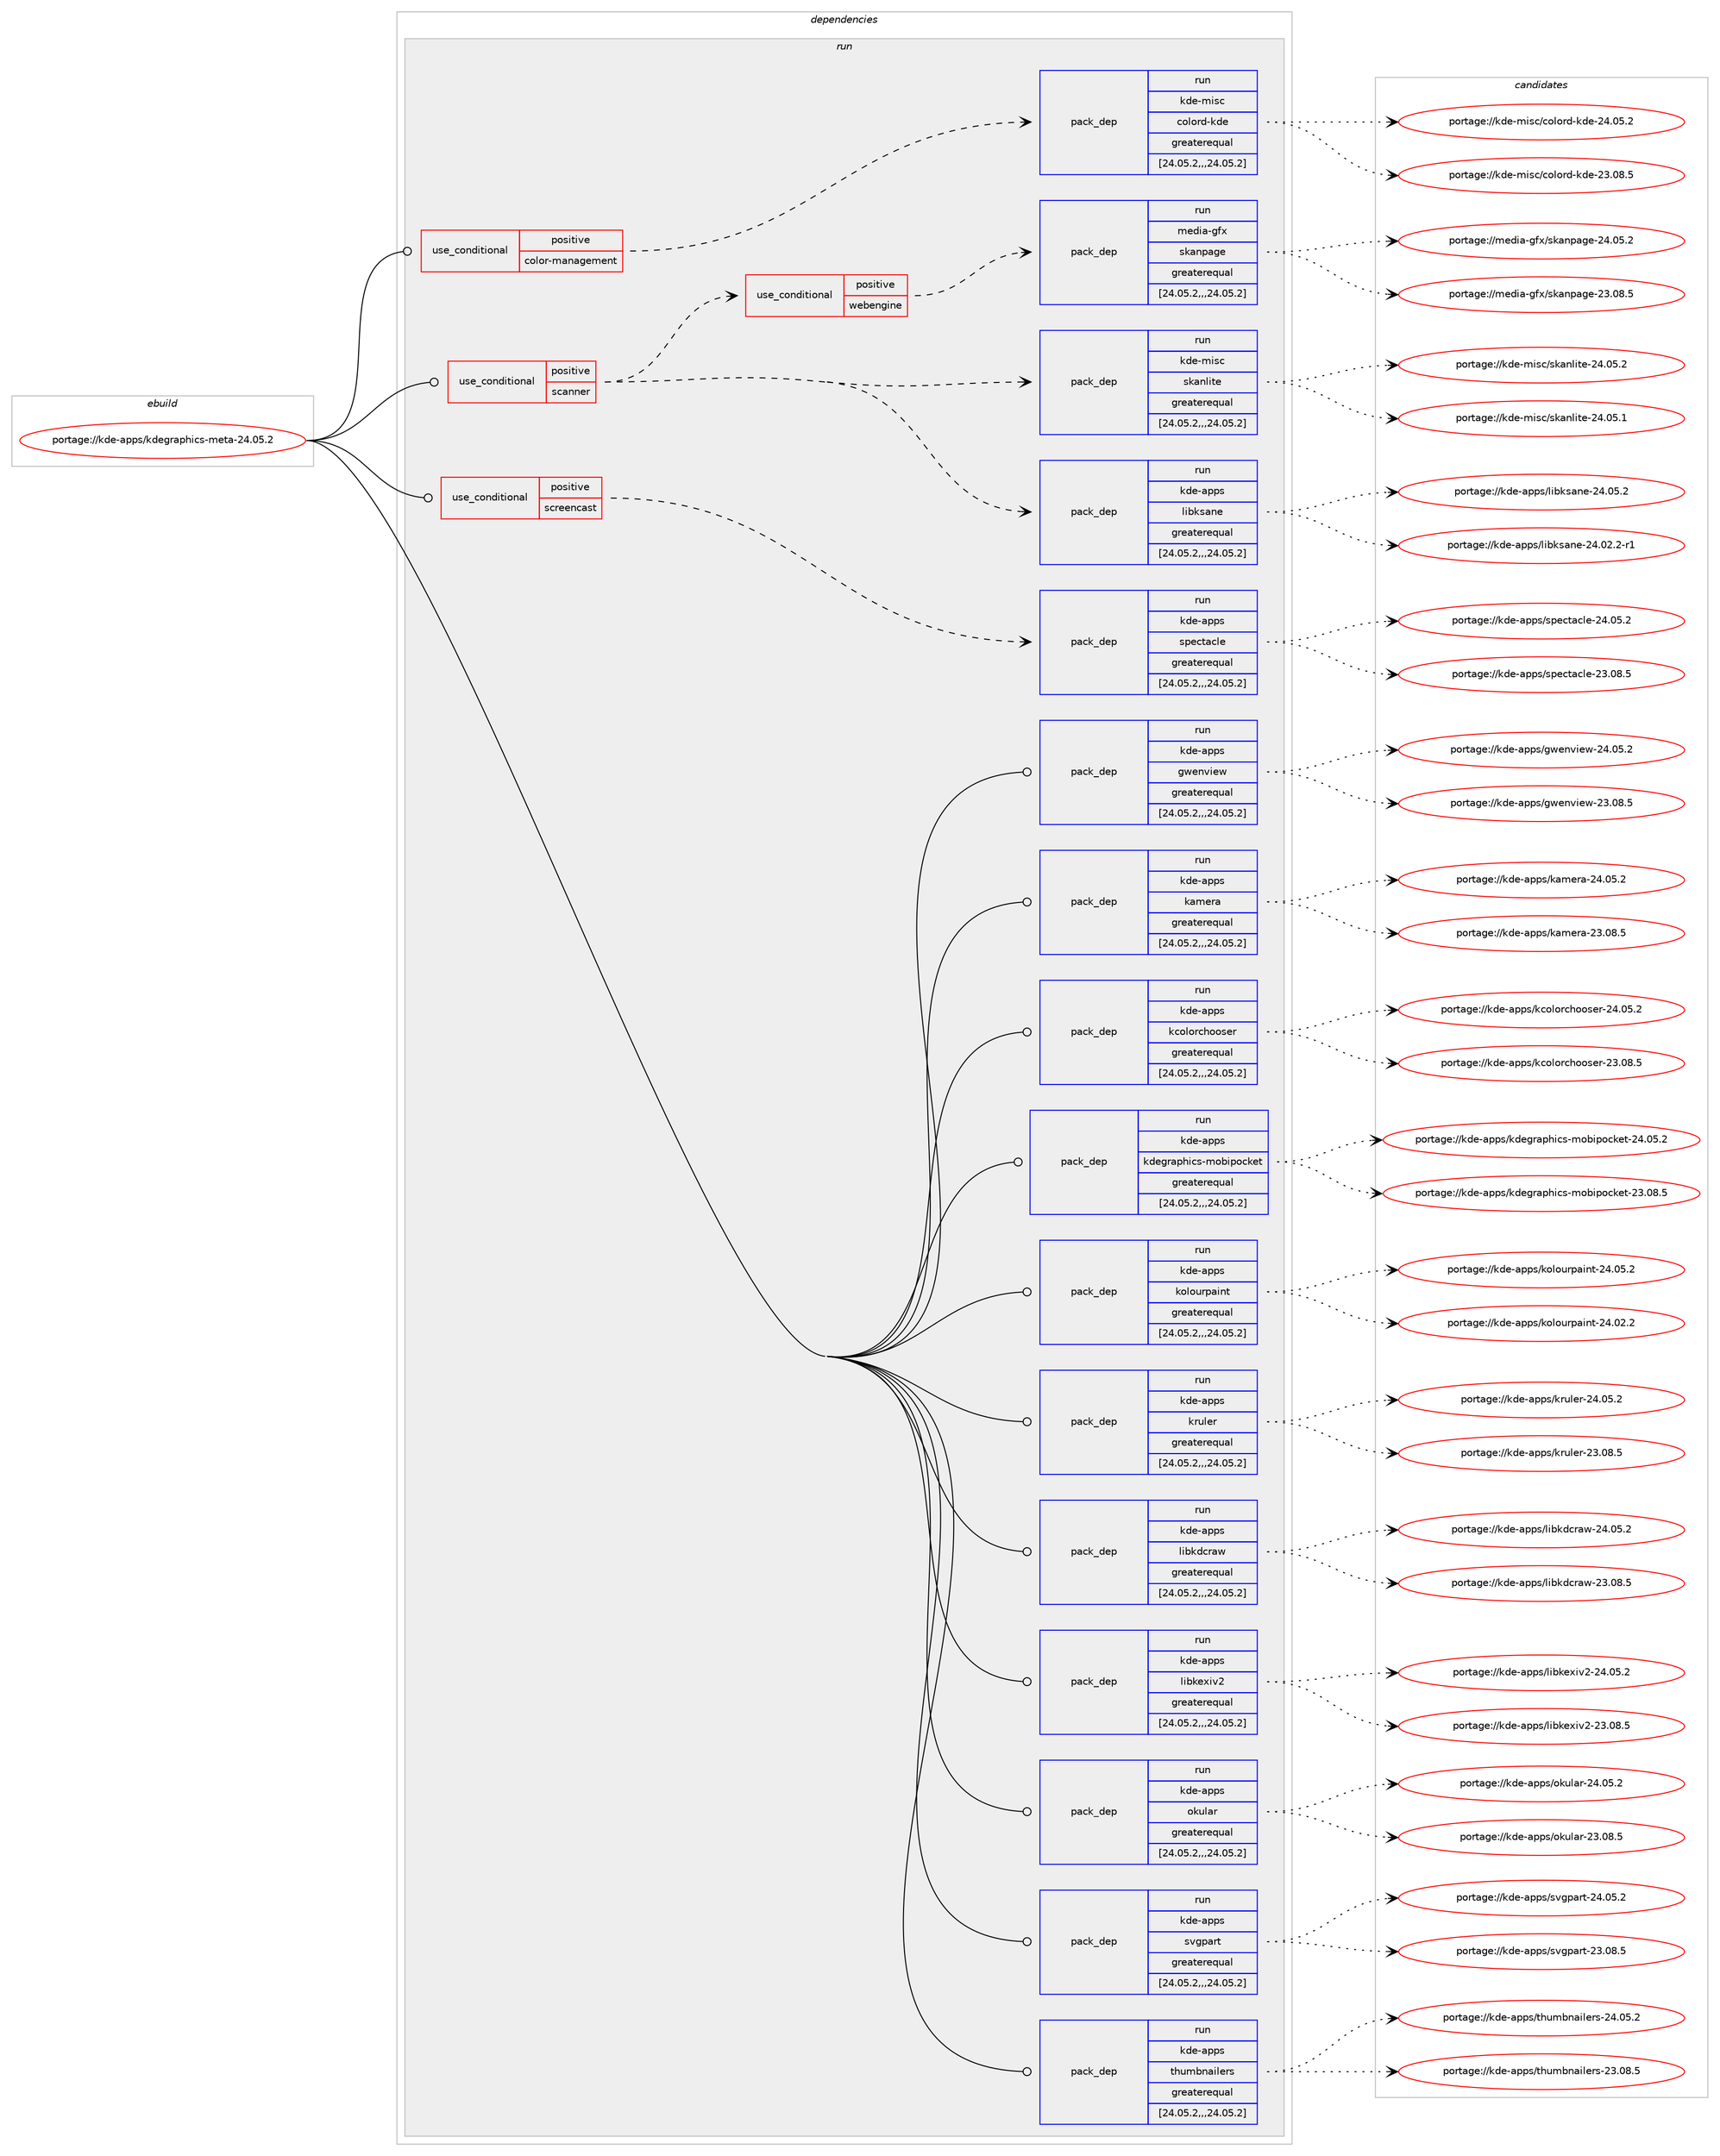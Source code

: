 digraph prolog {

# *************
# Graph options
# *************

newrank=true;
concentrate=true;
compound=true;
graph [rankdir=LR,fontname=Helvetica,fontsize=10,ranksep=1.5];#, ranksep=2.5, nodesep=0.2];
edge  [arrowhead=vee];
node  [fontname=Helvetica,fontsize=10];

# **********
# The ebuild
# **********

subgraph cluster_leftcol {
color=gray;
label=<<i>ebuild</i>>;
id [label="portage://kde-apps/kdegraphics-meta-24.05.2", color=red, width=4, href="../kde-apps/kdegraphics-meta-24.05.2.svg"];
}

# ****************
# The dependencies
# ****************

subgraph cluster_midcol {
color=gray;
label=<<i>dependencies</i>>;
subgraph cluster_compile {
fillcolor="#eeeeee";
style=filled;
label=<<i>compile</i>>;
}
subgraph cluster_compileandrun {
fillcolor="#eeeeee";
style=filled;
label=<<i>compile and run</i>>;
}
subgraph cluster_run {
fillcolor="#eeeeee";
style=filled;
label=<<i>run</i>>;
subgraph cond67204 {
dependency252109 [label=<<TABLE BORDER="0" CELLBORDER="1" CELLSPACING="0" CELLPADDING="4"><TR><TD ROWSPAN="3" CELLPADDING="10">use_conditional</TD></TR><TR><TD>positive</TD></TR><TR><TD>color-management</TD></TR></TABLE>>, shape=none, color=red];
subgraph pack183139 {
dependency252110 [label=<<TABLE BORDER="0" CELLBORDER="1" CELLSPACING="0" CELLPADDING="4" WIDTH="220"><TR><TD ROWSPAN="6" CELLPADDING="30">pack_dep</TD></TR><TR><TD WIDTH="110">run</TD></TR><TR><TD>kde-misc</TD></TR><TR><TD>colord-kde</TD></TR><TR><TD>greaterequal</TD></TR><TR><TD>[24.05.2,,,24.05.2]</TD></TR></TABLE>>, shape=none, color=blue];
}
dependency252109:e -> dependency252110:w [weight=20,style="dashed",arrowhead="vee"];
}
id:e -> dependency252109:w [weight=20,style="solid",arrowhead="odot"];
subgraph cond67205 {
dependency252111 [label=<<TABLE BORDER="0" CELLBORDER="1" CELLSPACING="0" CELLPADDING="4"><TR><TD ROWSPAN="3" CELLPADDING="10">use_conditional</TD></TR><TR><TD>positive</TD></TR><TR><TD>scanner</TD></TR></TABLE>>, shape=none, color=red];
subgraph pack183140 {
dependency252112 [label=<<TABLE BORDER="0" CELLBORDER="1" CELLSPACING="0" CELLPADDING="4" WIDTH="220"><TR><TD ROWSPAN="6" CELLPADDING="30">pack_dep</TD></TR><TR><TD WIDTH="110">run</TD></TR><TR><TD>kde-apps</TD></TR><TR><TD>libksane</TD></TR><TR><TD>greaterequal</TD></TR><TR><TD>[24.05.2,,,24.05.2]</TD></TR></TABLE>>, shape=none, color=blue];
}
dependency252111:e -> dependency252112:w [weight=20,style="dashed",arrowhead="vee"];
subgraph pack183141 {
dependency252113 [label=<<TABLE BORDER="0" CELLBORDER="1" CELLSPACING="0" CELLPADDING="4" WIDTH="220"><TR><TD ROWSPAN="6" CELLPADDING="30">pack_dep</TD></TR><TR><TD WIDTH="110">run</TD></TR><TR><TD>kde-misc</TD></TR><TR><TD>skanlite</TD></TR><TR><TD>greaterequal</TD></TR><TR><TD>[24.05.2,,,24.05.2]</TD></TR></TABLE>>, shape=none, color=blue];
}
dependency252111:e -> dependency252113:w [weight=20,style="dashed",arrowhead="vee"];
subgraph cond67206 {
dependency252114 [label=<<TABLE BORDER="0" CELLBORDER="1" CELLSPACING="0" CELLPADDING="4"><TR><TD ROWSPAN="3" CELLPADDING="10">use_conditional</TD></TR><TR><TD>positive</TD></TR><TR><TD>webengine</TD></TR></TABLE>>, shape=none, color=red];
subgraph pack183142 {
dependency252115 [label=<<TABLE BORDER="0" CELLBORDER="1" CELLSPACING="0" CELLPADDING="4" WIDTH="220"><TR><TD ROWSPAN="6" CELLPADDING="30">pack_dep</TD></TR><TR><TD WIDTH="110">run</TD></TR><TR><TD>media-gfx</TD></TR><TR><TD>skanpage</TD></TR><TR><TD>greaterequal</TD></TR><TR><TD>[24.05.2,,,24.05.2]</TD></TR></TABLE>>, shape=none, color=blue];
}
dependency252114:e -> dependency252115:w [weight=20,style="dashed",arrowhead="vee"];
}
dependency252111:e -> dependency252114:w [weight=20,style="dashed",arrowhead="vee"];
}
id:e -> dependency252111:w [weight=20,style="solid",arrowhead="odot"];
subgraph cond67207 {
dependency252116 [label=<<TABLE BORDER="0" CELLBORDER="1" CELLSPACING="0" CELLPADDING="4"><TR><TD ROWSPAN="3" CELLPADDING="10">use_conditional</TD></TR><TR><TD>positive</TD></TR><TR><TD>screencast</TD></TR></TABLE>>, shape=none, color=red];
subgraph pack183143 {
dependency252117 [label=<<TABLE BORDER="0" CELLBORDER="1" CELLSPACING="0" CELLPADDING="4" WIDTH="220"><TR><TD ROWSPAN="6" CELLPADDING="30">pack_dep</TD></TR><TR><TD WIDTH="110">run</TD></TR><TR><TD>kde-apps</TD></TR><TR><TD>spectacle</TD></TR><TR><TD>greaterequal</TD></TR><TR><TD>[24.05.2,,,24.05.2]</TD></TR></TABLE>>, shape=none, color=blue];
}
dependency252116:e -> dependency252117:w [weight=20,style="dashed",arrowhead="vee"];
}
id:e -> dependency252116:w [weight=20,style="solid",arrowhead="odot"];
subgraph pack183144 {
dependency252118 [label=<<TABLE BORDER="0" CELLBORDER="1" CELLSPACING="0" CELLPADDING="4" WIDTH="220"><TR><TD ROWSPAN="6" CELLPADDING="30">pack_dep</TD></TR><TR><TD WIDTH="110">run</TD></TR><TR><TD>kde-apps</TD></TR><TR><TD>gwenview</TD></TR><TR><TD>greaterequal</TD></TR><TR><TD>[24.05.2,,,24.05.2]</TD></TR></TABLE>>, shape=none, color=blue];
}
id:e -> dependency252118:w [weight=20,style="solid",arrowhead="odot"];
subgraph pack183145 {
dependency252119 [label=<<TABLE BORDER="0" CELLBORDER="1" CELLSPACING="0" CELLPADDING="4" WIDTH="220"><TR><TD ROWSPAN="6" CELLPADDING="30">pack_dep</TD></TR><TR><TD WIDTH="110">run</TD></TR><TR><TD>kde-apps</TD></TR><TR><TD>kamera</TD></TR><TR><TD>greaterequal</TD></TR><TR><TD>[24.05.2,,,24.05.2]</TD></TR></TABLE>>, shape=none, color=blue];
}
id:e -> dependency252119:w [weight=20,style="solid",arrowhead="odot"];
subgraph pack183146 {
dependency252120 [label=<<TABLE BORDER="0" CELLBORDER="1" CELLSPACING="0" CELLPADDING="4" WIDTH="220"><TR><TD ROWSPAN="6" CELLPADDING="30">pack_dep</TD></TR><TR><TD WIDTH="110">run</TD></TR><TR><TD>kde-apps</TD></TR><TR><TD>kcolorchooser</TD></TR><TR><TD>greaterequal</TD></TR><TR><TD>[24.05.2,,,24.05.2]</TD></TR></TABLE>>, shape=none, color=blue];
}
id:e -> dependency252120:w [weight=20,style="solid",arrowhead="odot"];
subgraph pack183147 {
dependency252121 [label=<<TABLE BORDER="0" CELLBORDER="1" CELLSPACING="0" CELLPADDING="4" WIDTH="220"><TR><TD ROWSPAN="6" CELLPADDING="30">pack_dep</TD></TR><TR><TD WIDTH="110">run</TD></TR><TR><TD>kde-apps</TD></TR><TR><TD>kdegraphics-mobipocket</TD></TR><TR><TD>greaterequal</TD></TR><TR><TD>[24.05.2,,,24.05.2]</TD></TR></TABLE>>, shape=none, color=blue];
}
id:e -> dependency252121:w [weight=20,style="solid",arrowhead="odot"];
subgraph pack183148 {
dependency252122 [label=<<TABLE BORDER="0" CELLBORDER="1" CELLSPACING="0" CELLPADDING="4" WIDTH="220"><TR><TD ROWSPAN="6" CELLPADDING="30">pack_dep</TD></TR><TR><TD WIDTH="110">run</TD></TR><TR><TD>kde-apps</TD></TR><TR><TD>kolourpaint</TD></TR><TR><TD>greaterequal</TD></TR><TR><TD>[24.05.2,,,24.05.2]</TD></TR></TABLE>>, shape=none, color=blue];
}
id:e -> dependency252122:w [weight=20,style="solid",arrowhead="odot"];
subgraph pack183149 {
dependency252123 [label=<<TABLE BORDER="0" CELLBORDER="1" CELLSPACING="0" CELLPADDING="4" WIDTH="220"><TR><TD ROWSPAN="6" CELLPADDING="30">pack_dep</TD></TR><TR><TD WIDTH="110">run</TD></TR><TR><TD>kde-apps</TD></TR><TR><TD>kruler</TD></TR><TR><TD>greaterequal</TD></TR><TR><TD>[24.05.2,,,24.05.2]</TD></TR></TABLE>>, shape=none, color=blue];
}
id:e -> dependency252123:w [weight=20,style="solid",arrowhead="odot"];
subgraph pack183150 {
dependency252124 [label=<<TABLE BORDER="0" CELLBORDER="1" CELLSPACING="0" CELLPADDING="4" WIDTH="220"><TR><TD ROWSPAN="6" CELLPADDING="30">pack_dep</TD></TR><TR><TD WIDTH="110">run</TD></TR><TR><TD>kde-apps</TD></TR><TR><TD>libkdcraw</TD></TR><TR><TD>greaterequal</TD></TR><TR><TD>[24.05.2,,,24.05.2]</TD></TR></TABLE>>, shape=none, color=blue];
}
id:e -> dependency252124:w [weight=20,style="solid",arrowhead="odot"];
subgraph pack183151 {
dependency252125 [label=<<TABLE BORDER="0" CELLBORDER="1" CELLSPACING="0" CELLPADDING="4" WIDTH="220"><TR><TD ROWSPAN="6" CELLPADDING="30">pack_dep</TD></TR><TR><TD WIDTH="110">run</TD></TR><TR><TD>kde-apps</TD></TR><TR><TD>libkexiv2</TD></TR><TR><TD>greaterequal</TD></TR><TR><TD>[24.05.2,,,24.05.2]</TD></TR></TABLE>>, shape=none, color=blue];
}
id:e -> dependency252125:w [weight=20,style="solid",arrowhead="odot"];
subgraph pack183152 {
dependency252126 [label=<<TABLE BORDER="0" CELLBORDER="1" CELLSPACING="0" CELLPADDING="4" WIDTH="220"><TR><TD ROWSPAN="6" CELLPADDING="30">pack_dep</TD></TR><TR><TD WIDTH="110">run</TD></TR><TR><TD>kde-apps</TD></TR><TR><TD>okular</TD></TR><TR><TD>greaterequal</TD></TR><TR><TD>[24.05.2,,,24.05.2]</TD></TR></TABLE>>, shape=none, color=blue];
}
id:e -> dependency252126:w [weight=20,style="solid",arrowhead="odot"];
subgraph pack183153 {
dependency252127 [label=<<TABLE BORDER="0" CELLBORDER="1" CELLSPACING="0" CELLPADDING="4" WIDTH="220"><TR><TD ROWSPAN="6" CELLPADDING="30">pack_dep</TD></TR><TR><TD WIDTH="110">run</TD></TR><TR><TD>kde-apps</TD></TR><TR><TD>svgpart</TD></TR><TR><TD>greaterequal</TD></TR><TR><TD>[24.05.2,,,24.05.2]</TD></TR></TABLE>>, shape=none, color=blue];
}
id:e -> dependency252127:w [weight=20,style="solid",arrowhead="odot"];
subgraph pack183154 {
dependency252128 [label=<<TABLE BORDER="0" CELLBORDER="1" CELLSPACING="0" CELLPADDING="4" WIDTH="220"><TR><TD ROWSPAN="6" CELLPADDING="30">pack_dep</TD></TR><TR><TD WIDTH="110">run</TD></TR><TR><TD>kde-apps</TD></TR><TR><TD>thumbnailers</TD></TR><TR><TD>greaterequal</TD></TR><TR><TD>[24.05.2,,,24.05.2]</TD></TR></TABLE>>, shape=none, color=blue];
}
id:e -> dependency252128:w [weight=20,style="solid",arrowhead="odot"];
}
}

# **************
# The candidates
# **************

subgraph cluster_choices {
rank=same;
color=gray;
label=<<i>candidates</i>>;

subgraph choice183139 {
color=black;
nodesep=1;
choice10710010145109105115994799111108111114100451071001014550524648534650 [label="portage://kde-misc/colord-kde-24.05.2", color=red, width=4,href="../kde-misc/colord-kde-24.05.2.svg"];
choice10710010145109105115994799111108111114100451071001014550514648564653 [label="portage://kde-misc/colord-kde-23.08.5", color=red, width=4,href="../kde-misc/colord-kde-23.08.5.svg"];
dependency252110:e -> choice10710010145109105115994799111108111114100451071001014550524648534650:w [style=dotted,weight="100"];
dependency252110:e -> choice10710010145109105115994799111108111114100451071001014550514648564653:w [style=dotted,weight="100"];
}
subgraph choice183140 {
color=black;
nodesep=1;
choice10710010145971121121154710810598107115971101014550524648534650 [label="portage://kde-apps/libksane-24.05.2", color=red, width=4,href="../kde-apps/libksane-24.05.2.svg"];
choice107100101459711211211547108105981071159711010145505246485046504511449 [label="portage://kde-apps/libksane-24.02.2-r1", color=red, width=4,href="../kde-apps/libksane-24.02.2-r1.svg"];
dependency252112:e -> choice10710010145971121121154710810598107115971101014550524648534650:w [style=dotted,weight="100"];
dependency252112:e -> choice107100101459711211211547108105981071159711010145505246485046504511449:w [style=dotted,weight="100"];
}
subgraph choice183141 {
color=black;
nodesep=1;
choice107100101451091051159947115107971101081051161014550524648534650 [label="portage://kde-misc/skanlite-24.05.2", color=red, width=4,href="../kde-misc/skanlite-24.05.2.svg"];
choice107100101451091051159947115107971101081051161014550524648534649 [label="portage://kde-misc/skanlite-24.05.1", color=red, width=4,href="../kde-misc/skanlite-24.05.1.svg"];
dependency252113:e -> choice107100101451091051159947115107971101081051161014550524648534650:w [style=dotted,weight="100"];
dependency252113:e -> choice107100101451091051159947115107971101081051161014550524648534649:w [style=dotted,weight="100"];
}
subgraph choice183142 {
color=black;
nodesep=1;
choice10910110010597451031021204711510797110112971031014550524648534650 [label="portage://media-gfx/skanpage-24.05.2", color=red, width=4,href="../media-gfx/skanpage-24.05.2.svg"];
choice10910110010597451031021204711510797110112971031014550514648564653 [label="portage://media-gfx/skanpage-23.08.5", color=red, width=4,href="../media-gfx/skanpage-23.08.5.svg"];
dependency252115:e -> choice10910110010597451031021204711510797110112971031014550524648534650:w [style=dotted,weight="100"];
dependency252115:e -> choice10910110010597451031021204711510797110112971031014550514648564653:w [style=dotted,weight="100"];
}
subgraph choice183143 {
color=black;
nodesep=1;
choice1071001014597112112115471151121019911697991081014550524648534650 [label="portage://kde-apps/spectacle-24.05.2", color=red, width=4,href="../kde-apps/spectacle-24.05.2.svg"];
choice1071001014597112112115471151121019911697991081014550514648564653 [label="portage://kde-apps/spectacle-23.08.5", color=red, width=4,href="../kde-apps/spectacle-23.08.5.svg"];
dependency252117:e -> choice1071001014597112112115471151121019911697991081014550524648534650:w [style=dotted,weight="100"];
dependency252117:e -> choice1071001014597112112115471151121019911697991081014550514648564653:w [style=dotted,weight="100"];
}
subgraph choice183144 {
color=black;
nodesep=1;
choice1071001014597112112115471031191011101181051011194550524648534650 [label="portage://kde-apps/gwenview-24.05.2", color=red, width=4,href="../kde-apps/gwenview-24.05.2.svg"];
choice1071001014597112112115471031191011101181051011194550514648564653 [label="portage://kde-apps/gwenview-23.08.5", color=red, width=4,href="../kde-apps/gwenview-23.08.5.svg"];
dependency252118:e -> choice1071001014597112112115471031191011101181051011194550524648534650:w [style=dotted,weight="100"];
dependency252118:e -> choice1071001014597112112115471031191011101181051011194550514648564653:w [style=dotted,weight="100"];
}
subgraph choice183145 {
color=black;
nodesep=1;
choice10710010145971121121154710797109101114974550524648534650 [label="portage://kde-apps/kamera-24.05.2", color=red, width=4,href="../kde-apps/kamera-24.05.2.svg"];
choice10710010145971121121154710797109101114974550514648564653 [label="portage://kde-apps/kamera-23.08.5", color=red, width=4,href="../kde-apps/kamera-23.08.5.svg"];
dependency252119:e -> choice10710010145971121121154710797109101114974550524648534650:w [style=dotted,weight="100"];
dependency252119:e -> choice10710010145971121121154710797109101114974550514648564653:w [style=dotted,weight="100"];
}
subgraph choice183146 {
color=black;
nodesep=1;
choice10710010145971121121154710799111108111114991041111111151011144550524648534650 [label="portage://kde-apps/kcolorchooser-24.05.2", color=red, width=4,href="../kde-apps/kcolorchooser-24.05.2.svg"];
choice10710010145971121121154710799111108111114991041111111151011144550514648564653 [label="portage://kde-apps/kcolorchooser-23.08.5", color=red, width=4,href="../kde-apps/kcolorchooser-23.08.5.svg"];
dependency252120:e -> choice10710010145971121121154710799111108111114991041111111151011144550524648534650:w [style=dotted,weight="100"];
dependency252120:e -> choice10710010145971121121154710799111108111114991041111111151011144550514648564653:w [style=dotted,weight="100"];
}
subgraph choice183147 {
color=black;
nodesep=1;
choice10710010145971121121154710710010110311497112104105991154510911198105112111991071011164550524648534650 [label="portage://kde-apps/kdegraphics-mobipocket-24.05.2", color=red, width=4,href="../kde-apps/kdegraphics-mobipocket-24.05.2.svg"];
choice10710010145971121121154710710010110311497112104105991154510911198105112111991071011164550514648564653 [label="portage://kde-apps/kdegraphics-mobipocket-23.08.5", color=red, width=4,href="../kde-apps/kdegraphics-mobipocket-23.08.5.svg"];
dependency252121:e -> choice10710010145971121121154710710010110311497112104105991154510911198105112111991071011164550524648534650:w [style=dotted,weight="100"];
dependency252121:e -> choice10710010145971121121154710710010110311497112104105991154510911198105112111991071011164550514648564653:w [style=dotted,weight="100"];
}
subgraph choice183148 {
color=black;
nodesep=1;
choice107100101459711211211547107111108111117114112971051101164550524648534650 [label="portage://kde-apps/kolourpaint-24.05.2", color=red, width=4,href="../kde-apps/kolourpaint-24.05.2.svg"];
choice107100101459711211211547107111108111117114112971051101164550524648504650 [label="portage://kde-apps/kolourpaint-24.02.2", color=red, width=4,href="../kde-apps/kolourpaint-24.02.2.svg"];
dependency252122:e -> choice107100101459711211211547107111108111117114112971051101164550524648534650:w [style=dotted,weight="100"];
dependency252122:e -> choice107100101459711211211547107111108111117114112971051101164550524648504650:w [style=dotted,weight="100"];
}
subgraph choice183149 {
color=black;
nodesep=1;
choice1071001014597112112115471071141171081011144550524648534650 [label="portage://kde-apps/kruler-24.05.2", color=red, width=4,href="../kde-apps/kruler-24.05.2.svg"];
choice1071001014597112112115471071141171081011144550514648564653 [label="portage://kde-apps/kruler-23.08.5", color=red, width=4,href="../kde-apps/kruler-23.08.5.svg"];
dependency252123:e -> choice1071001014597112112115471071141171081011144550524648534650:w [style=dotted,weight="100"];
dependency252123:e -> choice1071001014597112112115471071141171081011144550514648564653:w [style=dotted,weight="100"];
}
subgraph choice183150 {
color=black;
nodesep=1;
choice1071001014597112112115471081059810710099114971194550524648534650 [label="portage://kde-apps/libkdcraw-24.05.2", color=red, width=4,href="../kde-apps/libkdcraw-24.05.2.svg"];
choice1071001014597112112115471081059810710099114971194550514648564653 [label="portage://kde-apps/libkdcraw-23.08.5", color=red, width=4,href="../kde-apps/libkdcraw-23.08.5.svg"];
dependency252124:e -> choice1071001014597112112115471081059810710099114971194550524648534650:w [style=dotted,weight="100"];
dependency252124:e -> choice1071001014597112112115471081059810710099114971194550514648564653:w [style=dotted,weight="100"];
}
subgraph choice183151 {
color=black;
nodesep=1;
choice10710010145971121121154710810598107101120105118504550524648534650 [label="portage://kde-apps/libkexiv2-24.05.2", color=red, width=4,href="../kde-apps/libkexiv2-24.05.2.svg"];
choice10710010145971121121154710810598107101120105118504550514648564653 [label="portage://kde-apps/libkexiv2-23.08.5", color=red, width=4,href="../kde-apps/libkexiv2-23.08.5.svg"];
dependency252125:e -> choice10710010145971121121154710810598107101120105118504550524648534650:w [style=dotted,weight="100"];
dependency252125:e -> choice10710010145971121121154710810598107101120105118504550514648564653:w [style=dotted,weight="100"];
}
subgraph choice183152 {
color=black;
nodesep=1;
choice107100101459711211211547111107117108971144550524648534650 [label="portage://kde-apps/okular-24.05.2", color=red, width=4,href="../kde-apps/okular-24.05.2.svg"];
choice107100101459711211211547111107117108971144550514648564653 [label="portage://kde-apps/okular-23.08.5", color=red, width=4,href="../kde-apps/okular-23.08.5.svg"];
dependency252126:e -> choice107100101459711211211547111107117108971144550524648534650:w [style=dotted,weight="100"];
dependency252126:e -> choice107100101459711211211547111107117108971144550514648564653:w [style=dotted,weight="100"];
}
subgraph choice183153 {
color=black;
nodesep=1;
choice107100101459711211211547115118103112971141164550524648534650 [label="portage://kde-apps/svgpart-24.05.2", color=red, width=4,href="../kde-apps/svgpart-24.05.2.svg"];
choice107100101459711211211547115118103112971141164550514648564653 [label="portage://kde-apps/svgpart-23.08.5", color=red, width=4,href="../kde-apps/svgpart-23.08.5.svg"];
dependency252127:e -> choice107100101459711211211547115118103112971141164550524648534650:w [style=dotted,weight="100"];
dependency252127:e -> choice107100101459711211211547115118103112971141164550514648564653:w [style=dotted,weight="100"];
}
subgraph choice183154 {
color=black;
nodesep=1;
choice10710010145971121121154711610411710998110971051081011141154550524648534650 [label="portage://kde-apps/thumbnailers-24.05.2", color=red, width=4,href="../kde-apps/thumbnailers-24.05.2.svg"];
choice10710010145971121121154711610411710998110971051081011141154550514648564653 [label="portage://kde-apps/thumbnailers-23.08.5", color=red, width=4,href="../kde-apps/thumbnailers-23.08.5.svg"];
dependency252128:e -> choice10710010145971121121154711610411710998110971051081011141154550524648534650:w [style=dotted,weight="100"];
dependency252128:e -> choice10710010145971121121154711610411710998110971051081011141154550514648564653:w [style=dotted,weight="100"];
}
}

}
